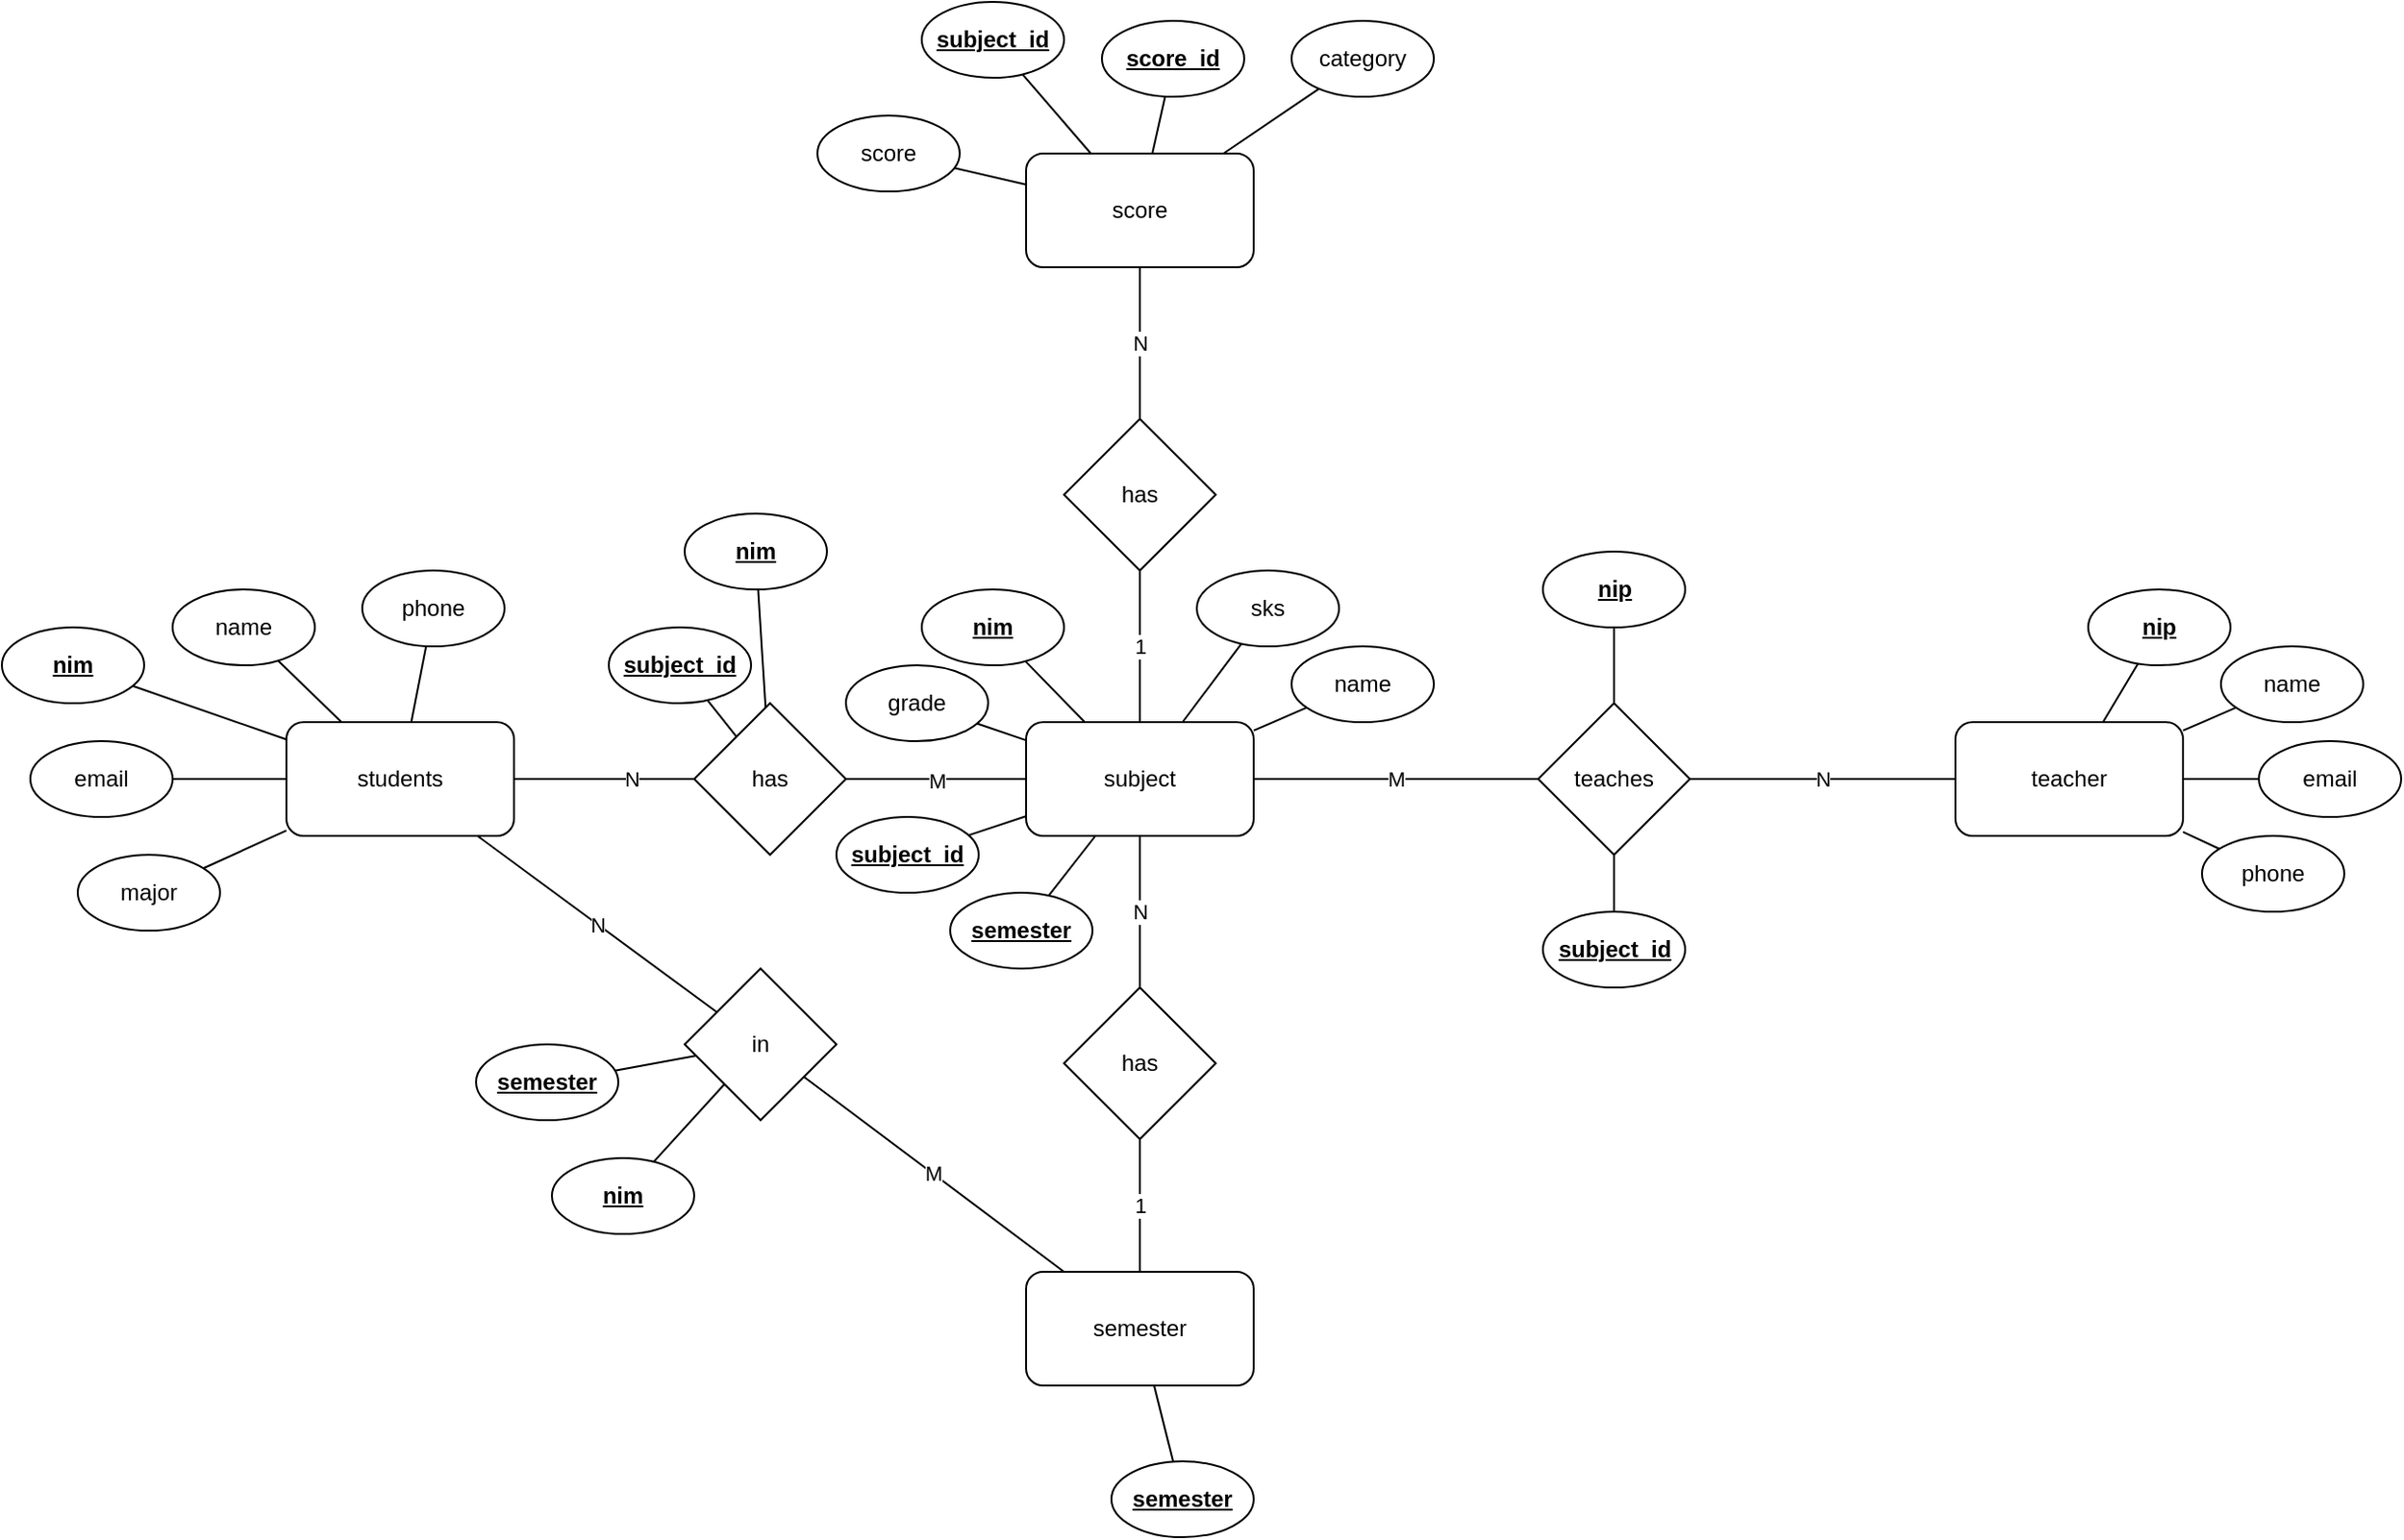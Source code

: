 <mxfile version="14.8.6" type="device"><diagram id="G3xfoz_cryL1za73KqgQ" name="Page-1"><mxGraphModel dx="868" dy="1582" grid="1" gridSize="10" guides="1" tooltips="1" connect="1" arrows="1" fold="1" page="1" pageScale="1" pageWidth="850" pageHeight="1100" math="0" shadow="0"><root><mxCell id="0"/><mxCell id="1" parent="0"/><mxCell id="Zv-wN2ez2cLE8_66vjoD-4" style="edgeStyle=orthogonalEdgeStyle;rounded=0;orthogonalLoop=1;jettySize=auto;html=1;endArrow=none;endFill=0;" parent="1" source="Zv-wN2ez2cLE8_66vjoD-1" target="Zv-wN2ez2cLE8_66vjoD-3" edge="1"><mxGeometry relative="1" as="geometry"/></mxCell><mxCell id="Zv-wN2ez2cLE8_66vjoD-6" value="N" style="edgeLabel;html=1;align=center;verticalAlign=middle;resizable=0;points=[];" parent="Zv-wN2ez2cLE8_66vjoD-4" vertex="1" connectable="0"><mxGeometry x="0.295" relative="1" as="geometry"><mxPoint as="offset"/></mxGeometry></mxCell><mxCell id="Zv-wN2ez2cLE8_66vjoD-40" value="N" style="edgeStyle=none;rounded=0;orthogonalLoop=1;jettySize=auto;html=1;endArrow=none;endFill=0;" parent="1" source="Zv-wN2ez2cLE8_66vjoD-1" target="Zv-wN2ez2cLE8_66vjoD-39" edge="1"><mxGeometry relative="1" as="geometry"/></mxCell><mxCell id="Zv-wN2ez2cLE8_66vjoD-1" value="students" style="rounded=1;whiteSpace=wrap;html=1;" parent="1" vertex="1"><mxGeometry x="190" y="220" width="120" height="60" as="geometry"/></mxCell><mxCell id="Zv-wN2ez2cLE8_66vjoD-13" value="M" style="edgeStyle=orthogonalEdgeStyle;rounded=0;orthogonalLoop=1;jettySize=auto;html=1;endArrow=none;endFill=0;" parent="1" source="Zv-wN2ez2cLE8_66vjoD-3" edge="1"><mxGeometry relative="1" as="geometry"><mxPoint x="580" y="250" as="targetPoint"/></mxGeometry></mxCell><mxCell id="Zv-wN2ez2cLE8_66vjoD-3" value="has" style="rhombus;whiteSpace=wrap;html=1;" parent="1" vertex="1"><mxGeometry x="405" y="210" width="80" height="80" as="geometry"/></mxCell><mxCell id="Zv-wN2ez2cLE8_66vjoD-15" value="1" style="edgeStyle=orthogonalEdgeStyle;rounded=0;orthogonalLoop=1;jettySize=auto;html=1;endArrow=none;endFill=0;" parent="1" source="Zv-wN2ez2cLE8_66vjoD-8" target="Zv-wN2ez2cLE8_66vjoD-14" edge="1"><mxGeometry relative="1" as="geometry"/></mxCell><mxCell id="Zv-wN2ez2cLE8_66vjoD-8" value="semester" style="rounded=1;whiteSpace=wrap;html=1;" parent="1" vertex="1"><mxGeometry x="580" y="510" width="120" height="60" as="geometry"/></mxCell><mxCell id="Zv-wN2ez2cLE8_66vjoD-16" value="N" style="edgeStyle=orthogonalEdgeStyle;rounded=0;orthogonalLoop=1;jettySize=auto;html=1;endArrow=none;endFill=0;" parent="1" source="Zv-wN2ez2cLE8_66vjoD-14" edge="1"><mxGeometry relative="1" as="geometry"><mxPoint x="640" y="280" as="targetPoint"/></mxGeometry></mxCell><mxCell id="Zv-wN2ez2cLE8_66vjoD-14" value="has" style="rhombus;whiteSpace=wrap;html=1;" parent="1" vertex="1"><mxGeometry x="600" y="360" width="80" height="80" as="geometry"/></mxCell><mxCell id="Zv-wN2ez2cLE8_66vjoD-17" value="score" style="rounded=1;whiteSpace=wrap;html=1;" parent="1" vertex="1"><mxGeometry x="580" y="-80" width="120" height="60" as="geometry"/></mxCell><mxCell id="Zv-wN2ez2cLE8_66vjoD-20" value="1" style="edgeStyle=orthogonalEdgeStyle;rounded=0;orthogonalLoop=1;jettySize=auto;html=1;endArrow=none;endFill=0;" parent="1" source="Zv-wN2ez2cLE8_66vjoD-18" target="Zv-wN2ez2cLE8_66vjoD-19" edge="1"><mxGeometry relative="1" as="geometry"/></mxCell><mxCell id="Zv-wN2ez2cLE8_66vjoD-18" value="subject" style="rounded=1;whiteSpace=wrap;html=1;" parent="1" vertex="1"><mxGeometry x="580" y="220" width="120" height="60" as="geometry"/></mxCell><mxCell id="Zv-wN2ez2cLE8_66vjoD-21" value="N" style="edgeStyle=orthogonalEdgeStyle;rounded=0;orthogonalLoop=1;jettySize=auto;html=1;endArrow=none;endFill=0;" parent="1" source="Zv-wN2ez2cLE8_66vjoD-19" target="Zv-wN2ez2cLE8_66vjoD-17" edge="1"><mxGeometry relative="1" as="geometry"/></mxCell><mxCell id="Zv-wN2ez2cLE8_66vjoD-19" value="has" style="rhombus;whiteSpace=wrap;html=1;" parent="1" vertex="1"><mxGeometry x="600" y="60" width="80" height="80" as="geometry"/></mxCell><mxCell id="Zv-wN2ez2cLE8_66vjoD-25" value="1" style="edgeStyle=orthogonalEdgeStyle;rounded=0;orthogonalLoop=1;jettySize=auto;html=1;endArrow=none;endFill=0;" parent="1" edge="1"><mxGeometry relative="1" as="geometry"><mxPoint x="880" y="250" as="sourcePoint"/></mxGeometry></mxCell><mxCell id="Zv-wN2ez2cLE8_66vjoD-29" value="N" style="rounded=0;orthogonalLoop=1;jettySize=auto;html=1;endArrow=none;endFill=0;" parent="1" source="Zv-wN2ez2cLE8_66vjoD-27" target="Zv-wN2ez2cLE8_66vjoD-28" edge="1"><mxGeometry relative="1" as="geometry"/></mxCell><mxCell id="Zv-wN2ez2cLE8_66vjoD-27" value="teacher" style="rounded=1;whiteSpace=wrap;html=1;" parent="1" vertex="1"><mxGeometry x="1070" y="220" width="120" height="60" as="geometry"/></mxCell><mxCell id="Zv-wN2ez2cLE8_66vjoD-61" value="M" style="edgeStyle=none;rounded=0;orthogonalLoop=1;jettySize=auto;html=1;endArrow=none;endFill=0;" parent="1" source="Zv-wN2ez2cLE8_66vjoD-28" target="Zv-wN2ez2cLE8_66vjoD-18" edge="1"><mxGeometry relative="1" as="geometry"/></mxCell><mxCell id="Zv-wN2ez2cLE8_66vjoD-28" value="teaches" style="rhombus;whiteSpace=wrap;html=1;" parent="1" vertex="1"><mxGeometry x="850" y="210" width="80" height="80" as="geometry"/></mxCell><mxCell id="Zv-wN2ez2cLE8_66vjoD-36" style="edgeStyle=none;rounded=0;orthogonalLoop=1;jettySize=auto;html=1;endArrow=none;endFill=0;" parent="1" source="Zv-wN2ez2cLE8_66vjoD-31" target="Zv-wN2ez2cLE8_66vjoD-1" edge="1"><mxGeometry relative="1" as="geometry"/></mxCell><mxCell id="Zv-wN2ez2cLE8_66vjoD-31" value="&lt;b&gt;&lt;u&gt;nim&lt;/u&gt;&lt;/b&gt;" style="ellipse;whiteSpace=wrap;html=1;" parent="1" vertex="1"><mxGeometry x="40" y="170" width="75" height="40" as="geometry"/></mxCell><mxCell id="Zv-wN2ez2cLE8_66vjoD-35" style="rounded=0;orthogonalLoop=1;jettySize=auto;html=1;endArrow=none;endFill=0;" parent="1" source="Zv-wN2ez2cLE8_66vjoD-32" target="Zv-wN2ez2cLE8_66vjoD-1" edge="1"><mxGeometry relative="1" as="geometry"/></mxCell><mxCell id="Zv-wN2ez2cLE8_66vjoD-32" value="name" style="ellipse;whiteSpace=wrap;html=1;" parent="1" vertex="1"><mxGeometry x="130" y="150" width="75" height="40" as="geometry"/></mxCell><mxCell id="Zv-wN2ez2cLE8_66vjoD-37" style="edgeStyle=none;rounded=0;orthogonalLoop=1;jettySize=auto;html=1;endArrow=none;endFill=0;" parent="1" source="Zv-wN2ez2cLE8_66vjoD-33" target="Zv-wN2ez2cLE8_66vjoD-1" edge="1"><mxGeometry relative="1" as="geometry"/></mxCell><mxCell id="Zv-wN2ez2cLE8_66vjoD-33" value="email" style="ellipse;whiteSpace=wrap;html=1;" parent="1" vertex="1"><mxGeometry x="55" y="230" width="75" height="40" as="geometry"/></mxCell><mxCell id="Zv-wN2ez2cLE8_66vjoD-38" style="edgeStyle=none;rounded=0;orthogonalLoop=1;jettySize=auto;html=1;endArrow=none;endFill=0;" parent="1" source="Zv-wN2ez2cLE8_66vjoD-34" target="Zv-wN2ez2cLE8_66vjoD-1" edge="1"><mxGeometry relative="1" as="geometry"/></mxCell><mxCell id="Zv-wN2ez2cLE8_66vjoD-34" value="major" style="ellipse;whiteSpace=wrap;html=1;" parent="1" vertex="1"><mxGeometry x="80" y="290" width="75" height="40" as="geometry"/></mxCell><mxCell id="Zv-wN2ez2cLE8_66vjoD-41" value="M" style="edgeStyle=none;rounded=0;orthogonalLoop=1;jettySize=auto;html=1;endArrow=none;endFill=0;" parent="1" source="Zv-wN2ez2cLE8_66vjoD-39" target="Zv-wN2ez2cLE8_66vjoD-8" edge="1"><mxGeometry relative="1" as="geometry"/></mxCell><mxCell id="Zv-wN2ez2cLE8_66vjoD-39" value="in" style="rhombus;whiteSpace=wrap;html=1;" parent="1" vertex="1"><mxGeometry x="400" y="350" width="80" height="80" as="geometry"/></mxCell><mxCell id="Zv-wN2ez2cLE8_66vjoD-43" style="edgeStyle=none;rounded=0;orthogonalLoop=1;jettySize=auto;html=1;endArrow=none;endFill=0;" parent="1" source="Zv-wN2ez2cLE8_66vjoD-42" target="Zv-wN2ez2cLE8_66vjoD-39" edge="1"><mxGeometry relative="1" as="geometry"/></mxCell><mxCell id="Zv-wN2ez2cLE8_66vjoD-42" value="&lt;u&gt;&lt;b&gt;semester&lt;/b&gt;&lt;/u&gt;" style="ellipse;whiteSpace=wrap;html=1;" parent="1" vertex="1"><mxGeometry x="290" y="390" width="75" height="40" as="geometry"/></mxCell><mxCell id="Zv-wN2ez2cLE8_66vjoD-45" style="edgeStyle=none;rounded=0;orthogonalLoop=1;jettySize=auto;html=1;endArrow=none;endFill=0;" parent="1" source="Zv-wN2ez2cLE8_66vjoD-44" target="Zv-wN2ez2cLE8_66vjoD-39" edge="1"><mxGeometry relative="1" as="geometry"/></mxCell><mxCell id="Zv-wN2ez2cLE8_66vjoD-44" value="&lt;b&gt;&lt;u&gt;nim&lt;/u&gt;&lt;/b&gt;" style="ellipse;whiteSpace=wrap;html=1;" parent="1" vertex="1"><mxGeometry x="330" y="450" width="75" height="40" as="geometry"/></mxCell><mxCell id="Zv-wN2ez2cLE8_66vjoD-49" style="edgeStyle=none;rounded=0;orthogonalLoop=1;jettySize=auto;html=1;endArrow=none;endFill=0;" parent="1" source="Zv-wN2ez2cLE8_66vjoD-48" target="Zv-wN2ez2cLE8_66vjoD-8" edge="1"><mxGeometry relative="1" as="geometry"/></mxCell><mxCell id="Zv-wN2ez2cLE8_66vjoD-48" value="&lt;u&gt;&lt;b&gt;semester&lt;/b&gt;&lt;/u&gt;" style="ellipse;whiteSpace=wrap;html=1;" parent="1" vertex="1"><mxGeometry x="625" y="610" width="75" height="40" as="geometry"/></mxCell><mxCell id="Zv-wN2ez2cLE8_66vjoD-51" style="edgeStyle=none;rounded=0;orthogonalLoop=1;jettySize=auto;html=1;endArrow=none;endFill=0;" parent="1" source="Zv-wN2ez2cLE8_66vjoD-50" target="Zv-wN2ez2cLE8_66vjoD-18" edge="1"><mxGeometry relative="1" as="geometry"/></mxCell><mxCell id="Zv-wN2ez2cLE8_66vjoD-50" value="&lt;u&gt;&lt;b&gt;subject_id&lt;/b&gt;&lt;/u&gt;" style="ellipse;whiteSpace=wrap;html=1;" parent="1" vertex="1"><mxGeometry x="480" y="270" width="75" height="40" as="geometry"/></mxCell><mxCell id="Zv-wN2ez2cLE8_66vjoD-53" style="edgeStyle=none;rounded=0;orthogonalLoop=1;jettySize=auto;html=1;endArrow=none;endFill=0;" parent="1" source="Zv-wN2ez2cLE8_66vjoD-52" target="Zv-wN2ez2cLE8_66vjoD-18" edge="1"><mxGeometry relative="1" as="geometry"/></mxCell><mxCell id="Zv-wN2ez2cLE8_66vjoD-52" value="&lt;u&gt;&lt;b&gt;semester&lt;/b&gt;&lt;/u&gt;" style="ellipse;whiteSpace=wrap;html=1;" parent="1" vertex="1"><mxGeometry x="540" y="310" width="75" height="40" as="geometry"/></mxCell><mxCell id="Zv-wN2ez2cLE8_66vjoD-55" style="edgeStyle=none;rounded=0;orthogonalLoop=1;jettySize=auto;html=1;endArrow=none;endFill=0;" parent="1" source="Zv-wN2ez2cLE8_66vjoD-54" target="Zv-wN2ez2cLE8_66vjoD-18" edge="1"><mxGeometry relative="1" as="geometry"/></mxCell><mxCell id="Zv-wN2ez2cLE8_66vjoD-54" value="&lt;b&gt;&lt;u&gt;nim&lt;/u&gt;&lt;/b&gt;" style="ellipse;whiteSpace=wrap;html=1;" parent="1" vertex="1"><mxGeometry x="525" y="150" width="75" height="40" as="geometry"/></mxCell><mxCell id="Zv-wN2ez2cLE8_66vjoD-57" style="edgeStyle=none;rounded=0;orthogonalLoop=1;jettySize=auto;html=1;endArrow=none;endFill=0;" parent="1" source="Zv-wN2ez2cLE8_66vjoD-56" target="Zv-wN2ez2cLE8_66vjoD-18" edge="1"><mxGeometry relative="1" as="geometry"/></mxCell><mxCell id="Zv-wN2ez2cLE8_66vjoD-56" value="name" style="ellipse;whiteSpace=wrap;html=1;" parent="1" vertex="1"><mxGeometry x="720" y="180" width="75" height="40" as="geometry"/></mxCell><mxCell id="Zv-wN2ez2cLE8_66vjoD-60" style="edgeStyle=none;rounded=0;orthogonalLoop=1;jettySize=auto;html=1;endArrow=none;endFill=0;" parent="1" source="Zv-wN2ez2cLE8_66vjoD-59" target="Zv-wN2ez2cLE8_66vjoD-18" edge="1"><mxGeometry relative="1" as="geometry"/></mxCell><mxCell id="Zv-wN2ez2cLE8_66vjoD-59" value="sks" style="ellipse;whiteSpace=wrap;html=1;" parent="1" vertex="1"><mxGeometry x="670" y="140" width="75" height="40" as="geometry"/></mxCell><mxCell id="Zv-wN2ez2cLE8_66vjoD-67" style="edgeStyle=none;rounded=0;orthogonalLoop=1;jettySize=auto;html=1;endArrow=none;endFill=0;" parent="1" source="Zv-wN2ez2cLE8_66vjoD-62" target="Zv-wN2ez2cLE8_66vjoD-17" edge="1"><mxGeometry relative="1" as="geometry"/></mxCell><mxCell id="Zv-wN2ez2cLE8_66vjoD-62" value="&lt;u&gt;&lt;b&gt;subject_id&lt;/b&gt;&lt;/u&gt;" style="ellipse;whiteSpace=wrap;html=1;" parent="1" vertex="1"><mxGeometry x="525" y="-160" width="75" height="40" as="geometry"/></mxCell><mxCell id="Zv-wN2ez2cLE8_66vjoD-68" style="edgeStyle=none;rounded=0;orthogonalLoop=1;jettySize=auto;html=1;endArrow=none;endFill=0;" parent="1" source="Zv-wN2ez2cLE8_66vjoD-63" target="Zv-wN2ez2cLE8_66vjoD-17" edge="1"><mxGeometry relative="1" as="geometry"/></mxCell><mxCell id="Zv-wN2ez2cLE8_66vjoD-63" value="&lt;u&gt;&lt;b&gt;score_id&lt;/b&gt;&lt;/u&gt;" style="ellipse;whiteSpace=wrap;html=1;" parent="1" vertex="1"><mxGeometry x="620" y="-150" width="75" height="40" as="geometry"/></mxCell><mxCell id="Zv-wN2ez2cLE8_66vjoD-69" style="edgeStyle=none;rounded=0;orthogonalLoop=1;jettySize=auto;html=1;endArrow=none;endFill=0;" parent="1" source="Zv-wN2ez2cLE8_66vjoD-64" target="Zv-wN2ez2cLE8_66vjoD-17" edge="1"><mxGeometry relative="1" as="geometry"/></mxCell><mxCell id="Zv-wN2ez2cLE8_66vjoD-64" value="category" style="ellipse;whiteSpace=wrap;html=1;" parent="1" vertex="1"><mxGeometry x="720" y="-150" width="75" height="40" as="geometry"/></mxCell><mxCell id="Zv-wN2ez2cLE8_66vjoD-66" style="edgeStyle=none;rounded=0;orthogonalLoop=1;jettySize=auto;html=1;endArrow=none;endFill=0;" parent="1" source="Zv-wN2ez2cLE8_66vjoD-65" target="Zv-wN2ez2cLE8_66vjoD-17" edge="1"><mxGeometry relative="1" as="geometry"/></mxCell><mxCell id="Zv-wN2ez2cLE8_66vjoD-65" value="score" style="ellipse;whiteSpace=wrap;html=1;" parent="1" vertex="1"><mxGeometry x="470" y="-100" width="75" height="40" as="geometry"/></mxCell><mxCell id="Zv-wN2ez2cLE8_66vjoD-76" style="edgeStyle=none;rounded=0;orthogonalLoop=1;jettySize=auto;html=1;endArrow=none;endFill=0;" parent="1" source="Zv-wN2ez2cLE8_66vjoD-72" target="Zv-wN2ez2cLE8_66vjoD-28" edge="1"><mxGeometry relative="1" as="geometry"/></mxCell><mxCell id="Zv-wN2ez2cLE8_66vjoD-72" value="&lt;u&gt;&lt;b&gt;subject_id&lt;/b&gt;&lt;/u&gt;" style="ellipse;whiteSpace=wrap;html=1;" parent="1" vertex="1"><mxGeometry x="852.5" y="320" width="75" height="40" as="geometry"/></mxCell><mxCell id="Zv-wN2ez2cLE8_66vjoD-77" value="" style="edgeStyle=none;rounded=0;orthogonalLoop=1;jettySize=auto;html=1;endArrow=none;endFill=0;" parent="1" source="Zv-wN2ez2cLE8_66vjoD-73" target="Zv-wN2ez2cLE8_66vjoD-27" edge="1"><mxGeometry relative="1" as="geometry"/></mxCell><mxCell id="Zv-wN2ez2cLE8_66vjoD-73" value="&lt;u&gt;&lt;b&gt;nip&lt;/b&gt;&lt;/u&gt;" style="ellipse;whiteSpace=wrap;html=1;" parent="1" vertex="1"><mxGeometry x="1140" y="150" width="75" height="40" as="geometry"/></mxCell><mxCell id="Zv-wN2ez2cLE8_66vjoD-75" style="edgeStyle=none;rounded=0;orthogonalLoop=1;jettySize=auto;html=1;endArrow=none;endFill=0;" parent="1" source="Zv-wN2ez2cLE8_66vjoD-74" target="Zv-wN2ez2cLE8_66vjoD-28" edge="1"><mxGeometry relative="1" as="geometry"/></mxCell><mxCell id="Zv-wN2ez2cLE8_66vjoD-74" value="&lt;u&gt;&lt;b&gt;nip&lt;/b&gt;&lt;/u&gt;" style="ellipse;whiteSpace=wrap;html=1;" parent="1" vertex="1"><mxGeometry x="852.5" y="130" width="75" height="40" as="geometry"/></mxCell><mxCell id="Zv-wN2ez2cLE8_66vjoD-79" style="edgeStyle=none;rounded=0;orthogonalLoop=1;jettySize=auto;html=1;endArrow=none;endFill=0;" parent="1" source="Zv-wN2ez2cLE8_66vjoD-78" target="Zv-wN2ez2cLE8_66vjoD-27" edge="1"><mxGeometry relative="1" as="geometry"/></mxCell><mxCell id="Zv-wN2ez2cLE8_66vjoD-78" value="name" style="ellipse;whiteSpace=wrap;html=1;" parent="1" vertex="1"><mxGeometry x="1210" y="180" width="75" height="40" as="geometry"/></mxCell><mxCell id="Zv-wN2ez2cLE8_66vjoD-81" style="edgeStyle=none;rounded=0;orthogonalLoop=1;jettySize=auto;html=1;endArrow=none;endFill=0;" parent="1" source="Zv-wN2ez2cLE8_66vjoD-80" target="Zv-wN2ez2cLE8_66vjoD-27" edge="1"><mxGeometry relative="1" as="geometry"/></mxCell><mxCell id="Zv-wN2ez2cLE8_66vjoD-80" value="email" style="ellipse;whiteSpace=wrap;html=1;" parent="1" vertex="1"><mxGeometry x="1230" y="230" width="75" height="40" as="geometry"/></mxCell><mxCell id="Zv-wN2ez2cLE8_66vjoD-83" value="" style="edgeStyle=none;rounded=0;orthogonalLoop=1;jettySize=auto;html=1;endArrow=none;endFill=0;" parent="1" source="Zv-wN2ez2cLE8_66vjoD-82" target="Zv-wN2ez2cLE8_66vjoD-1" edge="1"><mxGeometry relative="1" as="geometry"/></mxCell><mxCell id="Zv-wN2ez2cLE8_66vjoD-82" value="phone" style="ellipse;whiteSpace=wrap;html=1;" parent="1" vertex="1"><mxGeometry x="230" y="140" width="75" height="40" as="geometry"/></mxCell><mxCell id="Zv-wN2ez2cLE8_66vjoD-85" style="edgeStyle=none;rounded=0;orthogonalLoop=1;jettySize=auto;html=1;endArrow=none;endFill=0;" parent="1" source="Zv-wN2ez2cLE8_66vjoD-84" target="Zv-wN2ez2cLE8_66vjoD-27" edge="1"><mxGeometry relative="1" as="geometry"/></mxCell><mxCell id="Zv-wN2ez2cLE8_66vjoD-84" value="phone" style="ellipse;whiteSpace=wrap;html=1;" parent="1" vertex="1"><mxGeometry x="1200" y="280" width="75" height="40" as="geometry"/></mxCell><mxCell id="8_7tNreES4FCSB9E1G9N-9" style="edgeStyle=none;rounded=0;orthogonalLoop=1;jettySize=auto;html=1;endArrow=none;endFill=0;" parent="1" source="8_7tNreES4FCSB9E1G9N-8" target="Zv-wN2ez2cLE8_66vjoD-18" edge="1"><mxGeometry relative="1" as="geometry"/></mxCell><mxCell id="8_7tNreES4FCSB9E1G9N-8" value="grade" style="ellipse;whiteSpace=wrap;html=1;" parent="1" vertex="1"><mxGeometry x="485" y="190" width="75" height="40" as="geometry"/></mxCell><mxCell id="AYBFsiXunevVyD5Nb_Xz-4" style="edgeStyle=none;rounded=0;orthogonalLoop=1;jettySize=auto;html=1;endArrow=none;endFill=0;" edge="1" parent="1" source="AYBFsiXunevVyD5Nb_Xz-1" target="Zv-wN2ez2cLE8_66vjoD-3"><mxGeometry relative="1" as="geometry"/></mxCell><mxCell id="AYBFsiXunevVyD5Nb_Xz-1" value="&lt;u&gt;&lt;b&gt;subject_id&lt;/b&gt;&lt;/u&gt;" style="ellipse;whiteSpace=wrap;html=1;" vertex="1" parent="1"><mxGeometry x="360" y="170" width="75" height="40" as="geometry"/></mxCell><mxCell id="AYBFsiXunevVyD5Nb_Xz-3" style="rounded=0;orthogonalLoop=1;jettySize=auto;html=1;endArrow=none;endFill=0;" edge="1" parent="1" source="AYBFsiXunevVyD5Nb_Xz-2" target="Zv-wN2ez2cLE8_66vjoD-3"><mxGeometry relative="1" as="geometry"/></mxCell><mxCell id="AYBFsiXunevVyD5Nb_Xz-2" value="&lt;b&gt;&lt;u&gt;nim&lt;/u&gt;&lt;/b&gt;" style="ellipse;whiteSpace=wrap;html=1;" vertex="1" parent="1"><mxGeometry x="400" y="110" width="75" height="40" as="geometry"/></mxCell></root></mxGraphModel></diagram></mxfile>